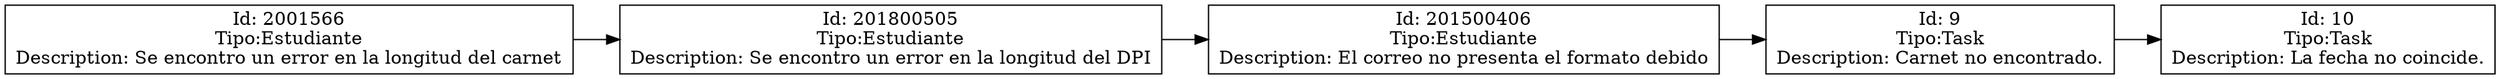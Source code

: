 digraph A{
rankdir = LR;
node [shape = box label = "Id: 2001566\nTipo:Estudiante\nDescription: Se encontro un error en la longitud del carnet"]2001566
node [shape = box label = "Id: 201800505\nTipo:Estudiante\nDescription: Se encontro un error en la longitud del DPI"]201800505
node [shape = box label = "Id: 201500406\nTipo:Estudiante\nDescription: El correo no presenta el formato debido"]201500406
node [shape = box label = "Id: 9\nTipo:Task\nDescription: Carnet no encontrado."]9
node [shape = box label = "Id: 10\nTipo:Task\nDescription: La fecha no coincide."]10
2001566 -> 201800505
201800505 -> 201500406
201500406 -> 9
9 -> 10
}